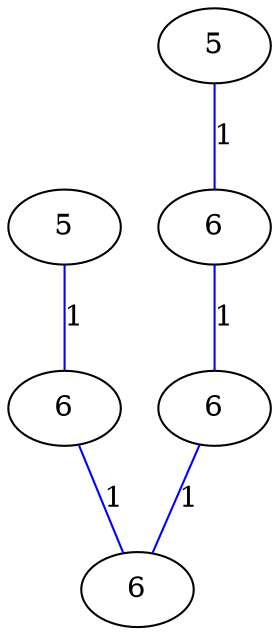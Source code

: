 graph G {
	0 [label="5"];
	1 [label="5"];
	2 [label="6"];
	3 [label="6"];
	4 [label="6"];
	5 [label="6"];
	0 -- 3 [label="1", color=blue];
	1 -- 2 [label="1", color=blue];
	2 -- 4 [label="1", color=blue];
	3 -- 5 [label="1", color=blue];
	4 -- 5 [label="1", color=blue];
}